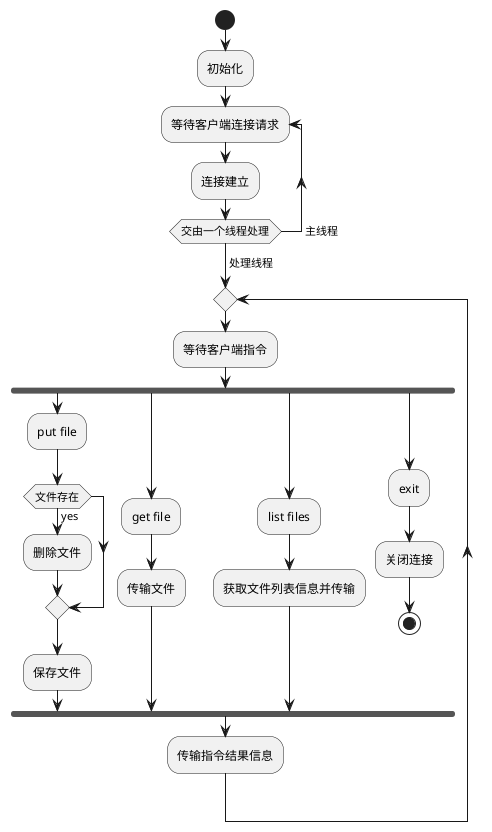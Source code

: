 @startuml
start
:初始化;
repeat :等待客户端连接请求;
:连接建立;
repeat while (交由一个线程处理) -> 主线程
-> 处理线程;
repeat
:等待客户端指令;
fork
    :put file;
    if (文件存在) then (yes)
        :删除文件;
    endif
    :保存文件;
fork again
    :get file;
    :传输文件;
fork again
    :list files;
    :获取文件列表信息并传输;
fork again
    :exit;
    :关闭连接;
    stop
endfork
:传输指令结果信息;
@enduml